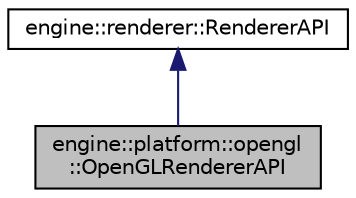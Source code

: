 digraph "engine::platform::opengl::OpenGLRendererAPI"
{
 // LATEX_PDF_SIZE
  edge [fontname="Helvetica",fontsize="10",labelfontname="Helvetica",labelfontsize="10"];
  node [fontname="Helvetica",fontsize="10",shape=record];
  Node1 [label="engine::platform::opengl\l::OpenGLRendererAPI",height=0.2,width=0.4,color="black", fillcolor="grey75", style="filled", fontcolor="black",tooltip="The Rendering implementation for OpenGL."];
  Node2 -> Node1 [dir="back",color="midnightblue",fontsize="10",style="solid",fontname="Helvetica"];
  Node2 [label="engine::renderer::RendererAPI",height=0.2,width=0.4,color="black", fillcolor="white", style="filled",URL="$classengine_1_1renderer_1_1RendererAPI.html",tooltip="The Rendering API for displaying graphics through the engine api!"];
}
